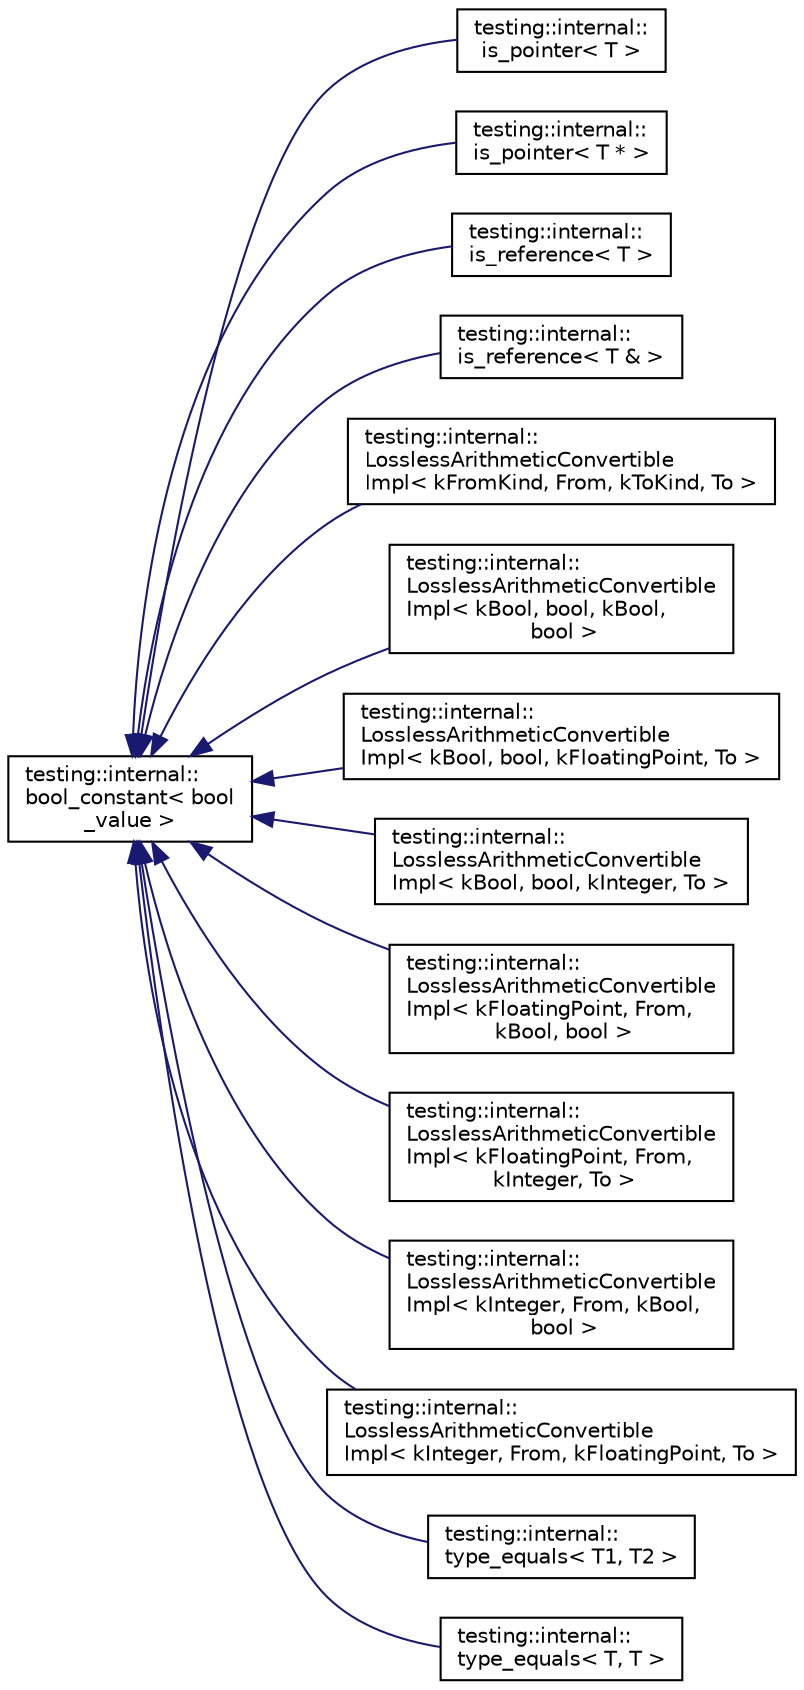 digraph "クラス階層図"
{
  edge [fontname="Helvetica",fontsize="10",labelfontname="Helvetica",labelfontsize="10"];
  node [fontname="Helvetica",fontsize="10",shape=record];
  rankdir="LR";
  Node0 [label="testing::internal::\lbool_constant\< bool\l_value \>",height=0.2,width=0.4,color="black", fillcolor="white", style="filled",URL="$d3/d75/structtesting_1_1internal_1_1bool__constant.html"];
  Node0 -> Node1 [dir="back",color="midnightblue",fontsize="10",style="solid",fontname="Helvetica"];
  Node1 [label="testing::internal::\lis_pointer\< T \>",height=0.2,width=0.4,color="black", fillcolor="white", style="filled",URL="$de/d83/structtesting_1_1internal_1_1is__pointer.html"];
  Node0 -> Node2 [dir="back",color="midnightblue",fontsize="10",style="solid",fontname="Helvetica"];
  Node2 [label="testing::internal::\lis_pointer\< T * \>",height=0.2,width=0.4,color="black", fillcolor="white", style="filled",URL="$de/d15/structtesting_1_1internal_1_1is__pointer_3_01_t_01_5_01_4.html"];
  Node0 -> Node3 [dir="back",color="midnightblue",fontsize="10",style="solid",fontname="Helvetica"];
  Node3 [label="testing::internal::\lis_reference\< T \>",height=0.2,width=0.4,color="black", fillcolor="white", style="filled",URL="$dd/de6/structtesting_1_1internal_1_1is__reference.html"];
  Node0 -> Node4 [dir="back",color="midnightblue",fontsize="10",style="solid",fontname="Helvetica"];
  Node4 [label="testing::internal::\lis_reference\< T & \>",height=0.2,width=0.4,color="black", fillcolor="white", style="filled",URL="$dd/da8/structtesting_1_1internal_1_1is__reference_3_01_t_01_6_01_4.html"];
  Node0 -> Node5 [dir="back",color="midnightblue",fontsize="10",style="solid",fontname="Helvetica"];
  Node5 [label="testing::internal::\lLosslessArithmeticConvertible\lImpl\< kFromKind, From, kToKind, To \>",height=0.2,width=0.4,color="black", fillcolor="white", style="filled",URL="$de/d5d/structtesting_1_1internal_1_1_lossless_arithmetic_convertible_impl.html"];
  Node0 -> Node6 [dir="back",color="midnightblue",fontsize="10",style="solid",fontname="Helvetica"];
  Node6 [label="testing::internal::\lLosslessArithmeticConvertible\lImpl\< kBool, bool, kBool,\l bool \>",height=0.2,width=0.4,color="black", fillcolor="white", style="filled",URL="$d5/d4e/structtesting_1_1internal_1_1_lossless_arithmetic_convertible_impl_3_01k_bool_00_01bool_00_01k_bool_00_01bool_01_4.html"];
  Node0 -> Node7 [dir="back",color="midnightblue",fontsize="10",style="solid",fontname="Helvetica"];
  Node7 [label="testing::internal::\lLosslessArithmeticConvertible\lImpl\< kBool, bool, kFloatingPoint, To \>",height=0.2,width=0.4,color="black", fillcolor="white", style="filled",URL="$d3/de6/structtesting_1_1internal_1_1_lossless_arithmetic_convertible_impl_3_01k_bool_00_01bool_00_01k_floating_point_00_01_to_01_4.html"];
  Node0 -> Node8 [dir="back",color="midnightblue",fontsize="10",style="solid",fontname="Helvetica"];
  Node8 [label="testing::internal::\lLosslessArithmeticConvertible\lImpl\< kBool, bool, kInteger, To \>",height=0.2,width=0.4,color="black", fillcolor="white", style="filled",URL="$d3/d86/structtesting_1_1internal_1_1_lossless_arithmetic_convertible_impl_3_01k_bool_00_01bool_00_01k_integer_00_01_to_01_4.html"];
  Node0 -> Node9 [dir="back",color="midnightblue",fontsize="10",style="solid",fontname="Helvetica"];
  Node9 [label="testing::internal::\lLosslessArithmeticConvertible\lImpl\< kFloatingPoint, From,\l kBool, bool \>",height=0.2,width=0.4,color="black", fillcolor="white", style="filled",URL="$da/dcd/structtesting_1_1internal_1_1_lossless_arithmetic_convertible_impl_3_01k_floating_point_00_01_from_00_01k_bool_00_01bool_01_4.html"];
  Node0 -> Node10 [dir="back",color="midnightblue",fontsize="10",style="solid",fontname="Helvetica"];
  Node10 [label="testing::internal::\lLosslessArithmeticConvertible\lImpl\< kFloatingPoint, From,\l kInteger, To \>",height=0.2,width=0.4,color="black", fillcolor="white", style="filled",URL="$d6/df3/structtesting_1_1internal_1_1_lossless_arithmetic_convertible_impl_3_01k_floating_point_00_01_from_00_01k_integer_00_01_to_01_4.html"];
  Node0 -> Node11 [dir="back",color="midnightblue",fontsize="10",style="solid",fontname="Helvetica"];
  Node11 [label="testing::internal::\lLosslessArithmeticConvertible\lImpl\< kInteger, From, kBool,\l bool \>",height=0.2,width=0.4,color="black", fillcolor="white", style="filled",URL="$dc/d4c/structtesting_1_1internal_1_1_lossless_arithmetic_convertible_impl_3_01k_integer_00_01_from_00_01k_bool_00_01bool_01_4.html"];
  Node0 -> Node12 [dir="back",color="midnightblue",fontsize="10",style="solid",fontname="Helvetica"];
  Node12 [label="testing::internal::\lLosslessArithmeticConvertible\lImpl\< kInteger, From, kFloatingPoint, To \>",height=0.2,width=0.4,color="black", fillcolor="white", style="filled",URL="$df/d9c/structtesting_1_1internal_1_1_lossless_arithmetic_convertible_impl_3_01k_integer_00_01_from_00_01k_floating_point_00_01_to_01_4.html"];
  Node0 -> Node13 [dir="back",color="midnightblue",fontsize="10",style="solid",fontname="Helvetica"];
  Node13 [label="testing::internal::\ltype_equals\< T1, T2 \>",height=0.2,width=0.4,color="black", fillcolor="white", style="filled",URL="$df/d82/structtesting_1_1internal_1_1type__equals.html"];
  Node0 -> Node14 [dir="back",color="midnightblue",fontsize="10",style="solid",fontname="Helvetica"];
  Node14 [label="testing::internal::\ltype_equals\< T, T \>",height=0.2,width=0.4,color="black", fillcolor="white", style="filled",URL="$da/d8f/structtesting_1_1internal_1_1type__equals_3_01_t_00_01_t_01_4.html"];
}
